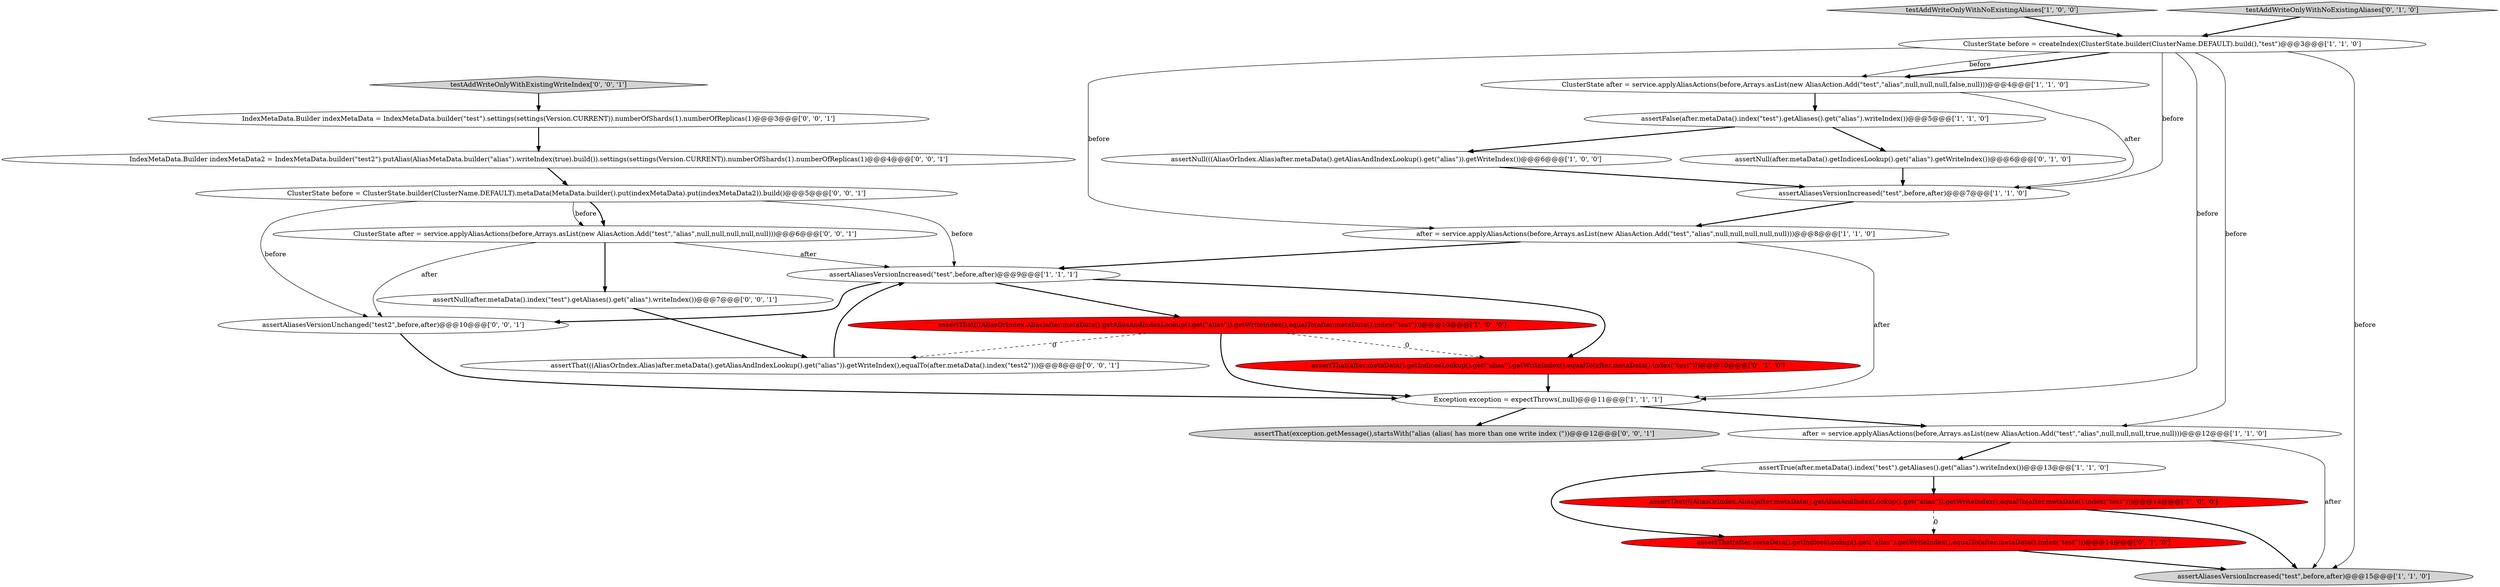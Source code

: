 digraph {
7 [style = filled, label = "testAddWriteOnlyWithNoExistingAliases['1', '0', '0']", fillcolor = lightgray, shape = diamond image = "AAA0AAABBB1BBB"];
20 [style = filled, label = "assertAliasesVersionUnchanged(\"test2\",before,after)@@@10@@@['0', '0', '1']", fillcolor = white, shape = ellipse image = "AAA0AAABBB3BBB"];
17 [style = filled, label = "testAddWriteOnlyWithNoExistingAliases['0', '1', '0']", fillcolor = lightgray, shape = diamond image = "AAA0AAABBB2BBB"];
11 [style = filled, label = "assertAliasesVersionIncreased(\"test\",before,after)@@@9@@@['1', '1', '1']", fillcolor = white, shape = ellipse image = "AAA0AAABBB1BBB"];
18 [style = filled, label = "assertThat(exception.getMessage(),startsWith(\"alias (alias( has more than one write index (\"))@@@12@@@['0', '0', '1']", fillcolor = lightgray, shape = ellipse image = "AAA0AAABBB3BBB"];
3 [style = filled, label = "assertNull(((AliasOrIndex.Alias)after.metaData().getAliasAndIndexLookup().get(\"alias\")).getWriteIndex())@@@6@@@['1', '0', '0']", fillcolor = white, shape = ellipse image = "AAA0AAABBB1BBB"];
9 [style = filled, label = "assertAliasesVersionIncreased(\"test\",before,after)@@@7@@@['1', '1', '0']", fillcolor = white, shape = ellipse image = "AAA0AAABBB1BBB"];
26 [style = filled, label = "assertNull(after.metaData().index(\"test\").getAliases().get(\"alias\").writeIndex())@@@7@@@['0', '0', '1']", fillcolor = white, shape = ellipse image = "AAA0AAABBB3BBB"];
13 [style = filled, label = "assertAliasesVersionIncreased(\"test\",before,after)@@@15@@@['1', '1', '0']", fillcolor = lightgray, shape = ellipse image = "AAA0AAABBB1BBB"];
24 [style = filled, label = "IndexMetaData.Builder indexMetaData2 = IndexMetaData.builder(\"test2\").putAlias(AliasMetaData.builder(\"alias\").writeIndex(true).build()).settings(settings(Version.CURRENT)).numberOfShards(1).numberOfReplicas(1)@@@4@@@['0', '0', '1']", fillcolor = white, shape = ellipse image = "AAA0AAABBB3BBB"];
14 [style = filled, label = "assertThat(after.metaData().getIndicesLookup().get(\"alias\").getWriteIndex(),equalTo(after.metaData().index(\"test\")))@@@10@@@['0', '1', '0']", fillcolor = red, shape = ellipse image = "AAA1AAABBB2BBB"];
19 [style = filled, label = "ClusterState before = ClusterState.builder(ClusterName.DEFAULT).metaData(MetaData.builder().put(indexMetaData).put(indexMetaData2)).build()@@@5@@@['0', '0', '1']", fillcolor = white, shape = ellipse image = "AAA0AAABBB3BBB"];
25 [style = filled, label = "ClusterState after = service.applyAliasActions(before,Arrays.asList(new AliasAction.Add(\"test\",\"alias\",null,null,null,null,null)))@@@6@@@['0', '0', '1']", fillcolor = white, shape = ellipse image = "AAA0AAABBB3BBB"];
8 [style = filled, label = "assertTrue(after.metaData().index(\"test\").getAliases().get(\"alias\").writeIndex())@@@13@@@['1', '1', '0']", fillcolor = white, shape = ellipse image = "AAA0AAABBB1BBB"];
12 [style = filled, label = "assertThat(((AliasOrIndex.Alias)after.metaData().getAliasAndIndexLookup().get(\"alias\")).getWriteIndex(),equalTo(after.metaData().index(\"test\")))@@@10@@@['1', '0', '0']", fillcolor = red, shape = ellipse image = "AAA1AAABBB1BBB"];
16 [style = filled, label = "assertNull(after.metaData().getIndicesLookup().get(\"alias\").getWriteIndex())@@@6@@@['0', '1', '0']", fillcolor = white, shape = ellipse image = "AAA0AAABBB2BBB"];
23 [style = filled, label = "assertThat(((AliasOrIndex.Alias)after.metaData().getAliasAndIndexLookup().get(\"alias\")).getWriteIndex(),equalTo(after.metaData().index(\"test2\")))@@@8@@@['0', '0', '1']", fillcolor = white, shape = ellipse image = "AAA0AAABBB3BBB"];
4 [style = filled, label = "after = service.applyAliasActions(before,Arrays.asList(new AliasAction.Add(\"test\",\"alias\",null,null,null,null,null)))@@@8@@@['1', '1', '0']", fillcolor = white, shape = ellipse image = "AAA0AAABBB1BBB"];
15 [style = filled, label = "assertThat(after.metaData().getIndicesLookup().get(\"alias\").getWriteIndex(),equalTo(after.metaData().index(\"test\")))@@@14@@@['0', '1', '0']", fillcolor = red, shape = ellipse image = "AAA1AAABBB2BBB"];
1 [style = filled, label = "assertThat(((AliasOrIndex.Alias)after.metaData().getAliasAndIndexLookup().get(\"alias\")).getWriteIndex(),equalTo(after.metaData().index(\"test\")))@@@14@@@['1', '0', '0']", fillcolor = red, shape = ellipse image = "AAA1AAABBB1BBB"];
6 [style = filled, label = "after = service.applyAliasActions(before,Arrays.asList(new AliasAction.Add(\"test\",\"alias\",null,null,null,true,null)))@@@12@@@['1', '1', '0']", fillcolor = white, shape = ellipse image = "AAA0AAABBB1BBB"];
22 [style = filled, label = "testAddWriteOnlyWithExistingWriteIndex['0', '0', '1']", fillcolor = lightgray, shape = diamond image = "AAA0AAABBB3BBB"];
0 [style = filled, label = "Exception exception = expectThrows(,null)@@@11@@@['1', '1', '1']", fillcolor = white, shape = ellipse image = "AAA0AAABBB1BBB"];
21 [style = filled, label = "IndexMetaData.Builder indexMetaData = IndexMetaData.builder(\"test\").settings(settings(Version.CURRENT)).numberOfShards(1).numberOfReplicas(1)@@@3@@@['0', '0', '1']", fillcolor = white, shape = ellipse image = "AAA0AAABBB3BBB"];
5 [style = filled, label = "ClusterState before = createIndex(ClusterState.builder(ClusterName.DEFAULT).build(),\"test\")@@@3@@@['1', '1', '0']", fillcolor = white, shape = ellipse image = "AAA0AAABBB1BBB"];
2 [style = filled, label = "ClusterState after = service.applyAliasActions(before,Arrays.asList(new AliasAction.Add(\"test\",\"alias\",null,null,null,false,null)))@@@4@@@['1', '1', '0']", fillcolor = white, shape = ellipse image = "AAA0AAABBB1BBB"];
10 [style = filled, label = "assertFalse(after.metaData().index(\"test\").getAliases().get(\"alias\").writeIndex())@@@5@@@['1', '1', '0']", fillcolor = white, shape = ellipse image = "AAA0AAABBB1BBB"];
11->20 [style = bold, label=""];
17->5 [style = bold, label=""];
15->13 [style = bold, label=""];
24->19 [style = bold, label=""];
5->6 [style = solid, label="before"];
5->2 [style = solid, label="before"];
19->11 [style = solid, label="before"];
2->9 [style = solid, label="after"];
5->4 [style = solid, label="before"];
8->15 [style = bold, label=""];
11->14 [style = bold, label=""];
0->6 [style = bold, label=""];
12->23 [style = dashed, label="0"];
1->15 [style = dashed, label="0"];
9->4 [style = bold, label=""];
20->0 [style = bold, label=""];
25->20 [style = solid, label="after"];
4->0 [style = solid, label="after"];
22->21 [style = bold, label=""];
10->3 [style = bold, label=""];
11->12 [style = bold, label=""];
21->24 [style = bold, label=""];
2->10 [style = bold, label=""];
12->0 [style = bold, label=""];
1->13 [style = bold, label=""];
19->25 [style = bold, label=""];
5->9 [style = solid, label="before"];
3->9 [style = bold, label=""];
8->1 [style = bold, label=""];
5->2 [style = bold, label=""];
7->5 [style = bold, label=""];
5->0 [style = solid, label="before"];
12->14 [style = dashed, label="0"];
10->16 [style = bold, label=""];
19->25 [style = solid, label="before"];
14->0 [style = bold, label=""];
5->13 [style = solid, label="before"];
26->23 [style = bold, label=""];
19->20 [style = solid, label="before"];
6->8 [style = bold, label=""];
25->26 [style = bold, label=""];
6->13 [style = solid, label="after"];
0->18 [style = bold, label=""];
23->11 [style = bold, label=""];
4->11 [style = bold, label=""];
25->11 [style = solid, label="after"];
16->9 [style = bold, label=""];
}
